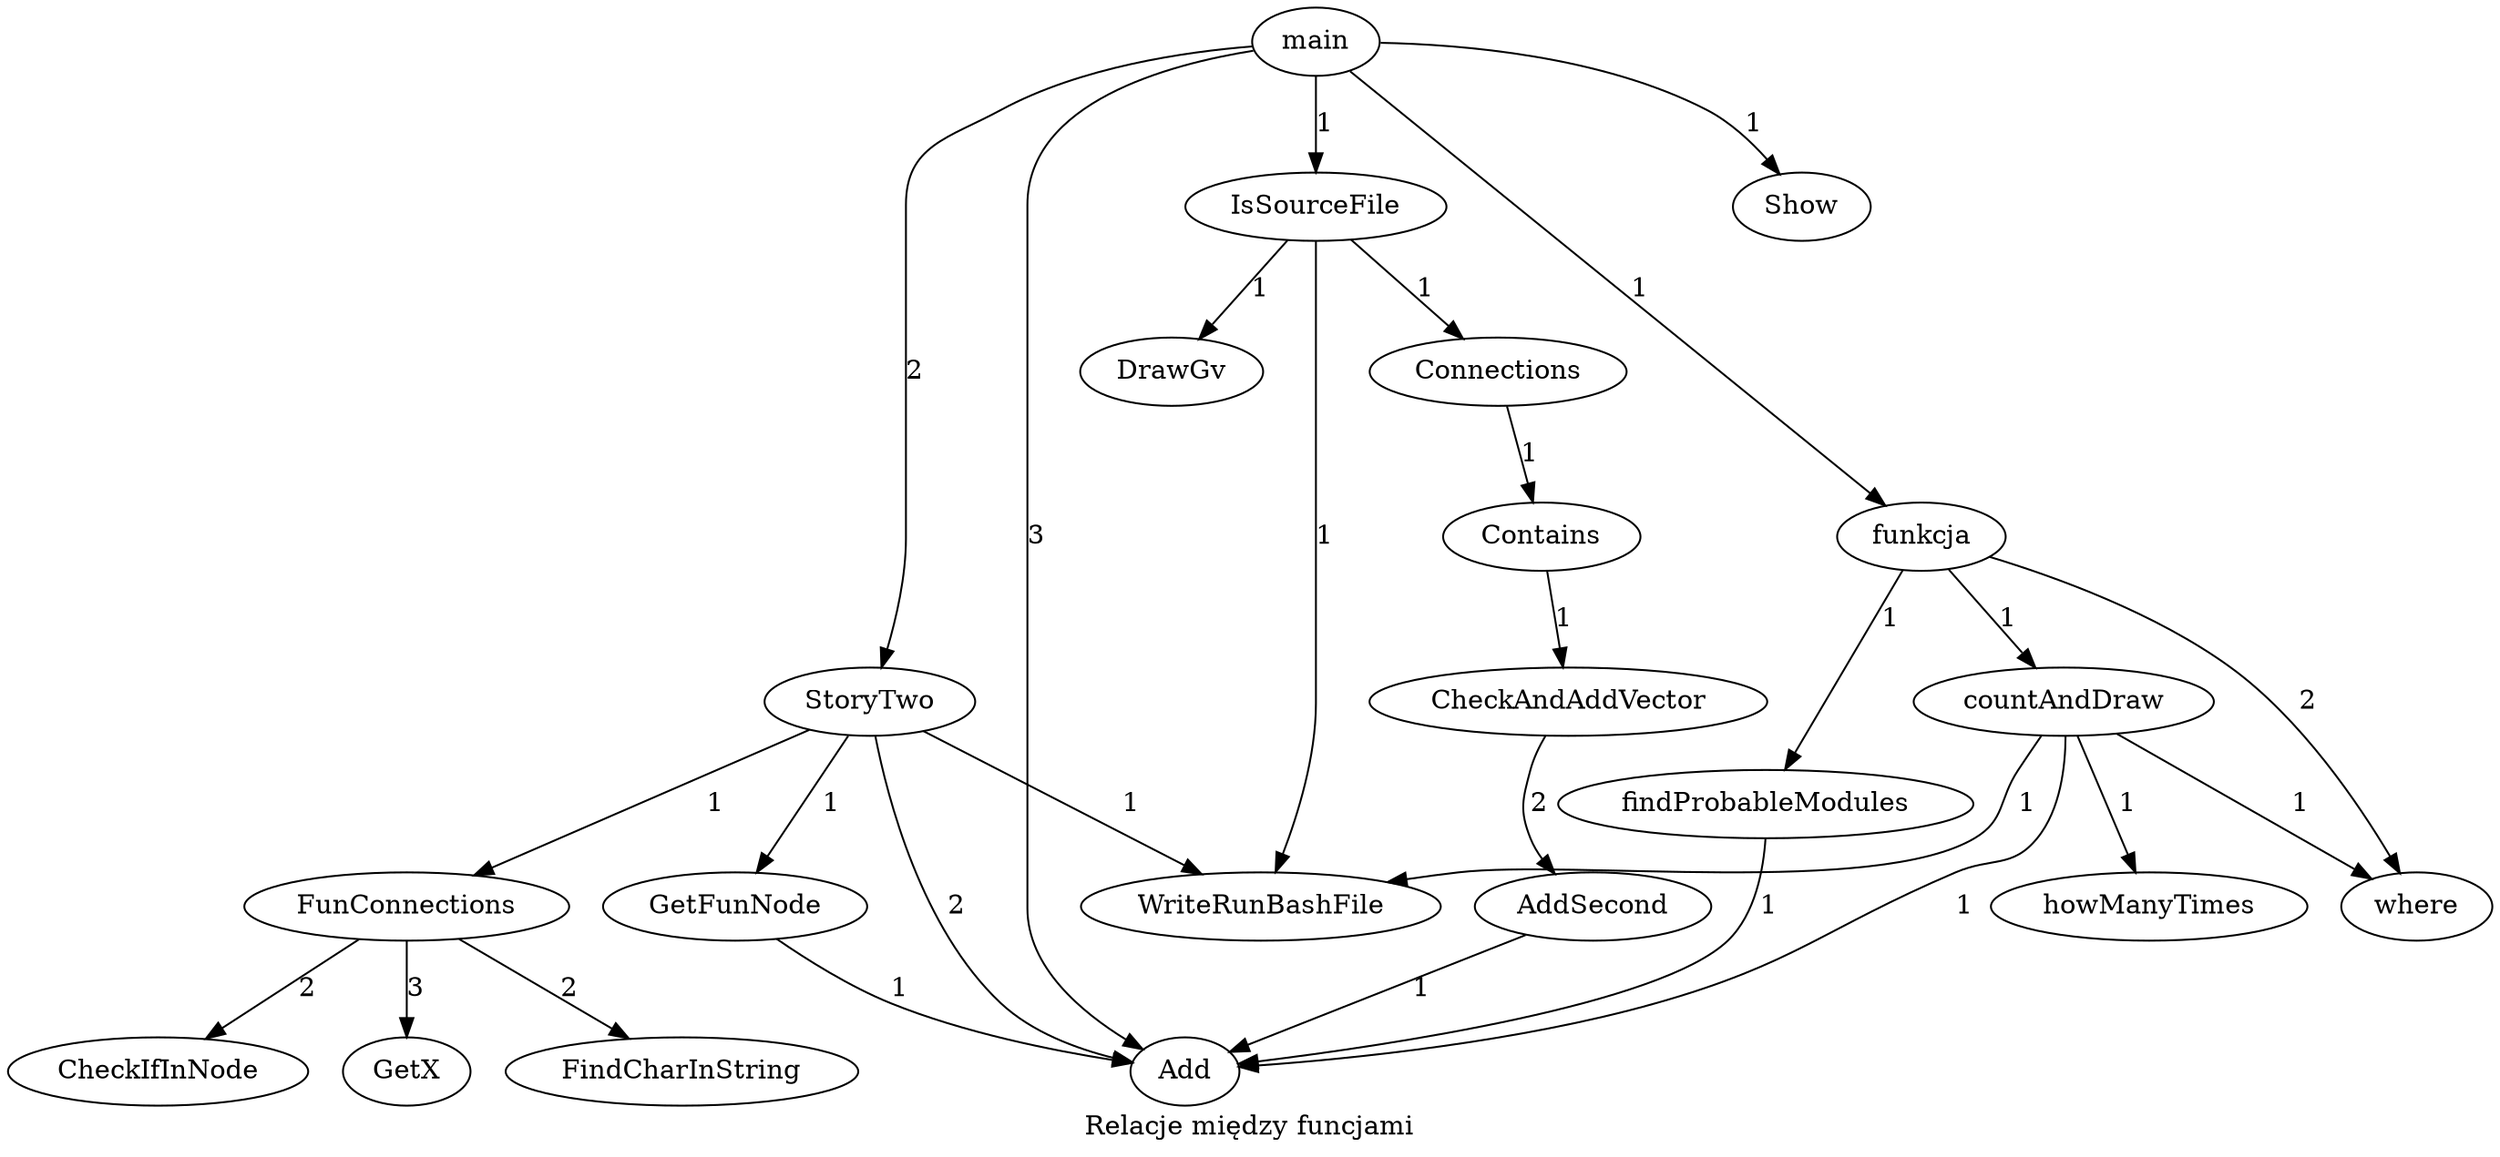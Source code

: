 digraph foo{
label ="Relacje między funcjami""Contains" -> "CheckAndAddVector"[label =  "1"]
"Connections" -> "Contains"[label =  "1"]
"IsSourceFile" -> "DrawGv"[label =  "1"]
"IsSourceFile" -> "WriteRunBashFile"[label =  "1"]
"IsSourceFile" -> "Connections"[label =  "1"]
"GetFunNode" -> "Add"[label =  "1"]
"FunConnections" -> "FindCharInString"[label =  "2"]
"FunConnections" -> "CheckIfInNode"[label =  "2"]
"FunConnections" -> "GetX"[label =  "3"]
"StoryTwo" -> "FunConnections"[label =  "1"]
"StoryTwo" -> "GetFunNode"[label =  "1"]
"StoryTwo" -> "WriteRunBashFile"[label =  "1"]
"StoryTwo" -> "Add"[label =  "2"]
"CheckAndAddVector" -> "AddSecond"[label =  "2"]
"main" -> "funkcja"[label =  "1"]
"main" -> "StoryTwo"[label =  "2"]
"main" -> "IsSourceFile"[label =  "1"]
"main" -> "Show"[label =  "1"]
"main" -> "Add"[label =  "3"]
"AddSecond" -> "Add"[label =  "1"]
"funkcja" -> "countAndDraw"[label =  "1"]
"funkcja" -> "findProbableModules"[label =  "1"]
"funkcja" -> "where"[label =  "2"]
"findProbableModules" -> "Add"[label =  "1"]
"countAndDraw" -> "WriteRunBashFile"[label =  "1"]
"countAndDraw" -> "howManyTimes"[label =  "1"]
"countAndDraw" -> "where"[label =  "1"]
"countAndDraw" -> "Add"[label =  "1"]
}